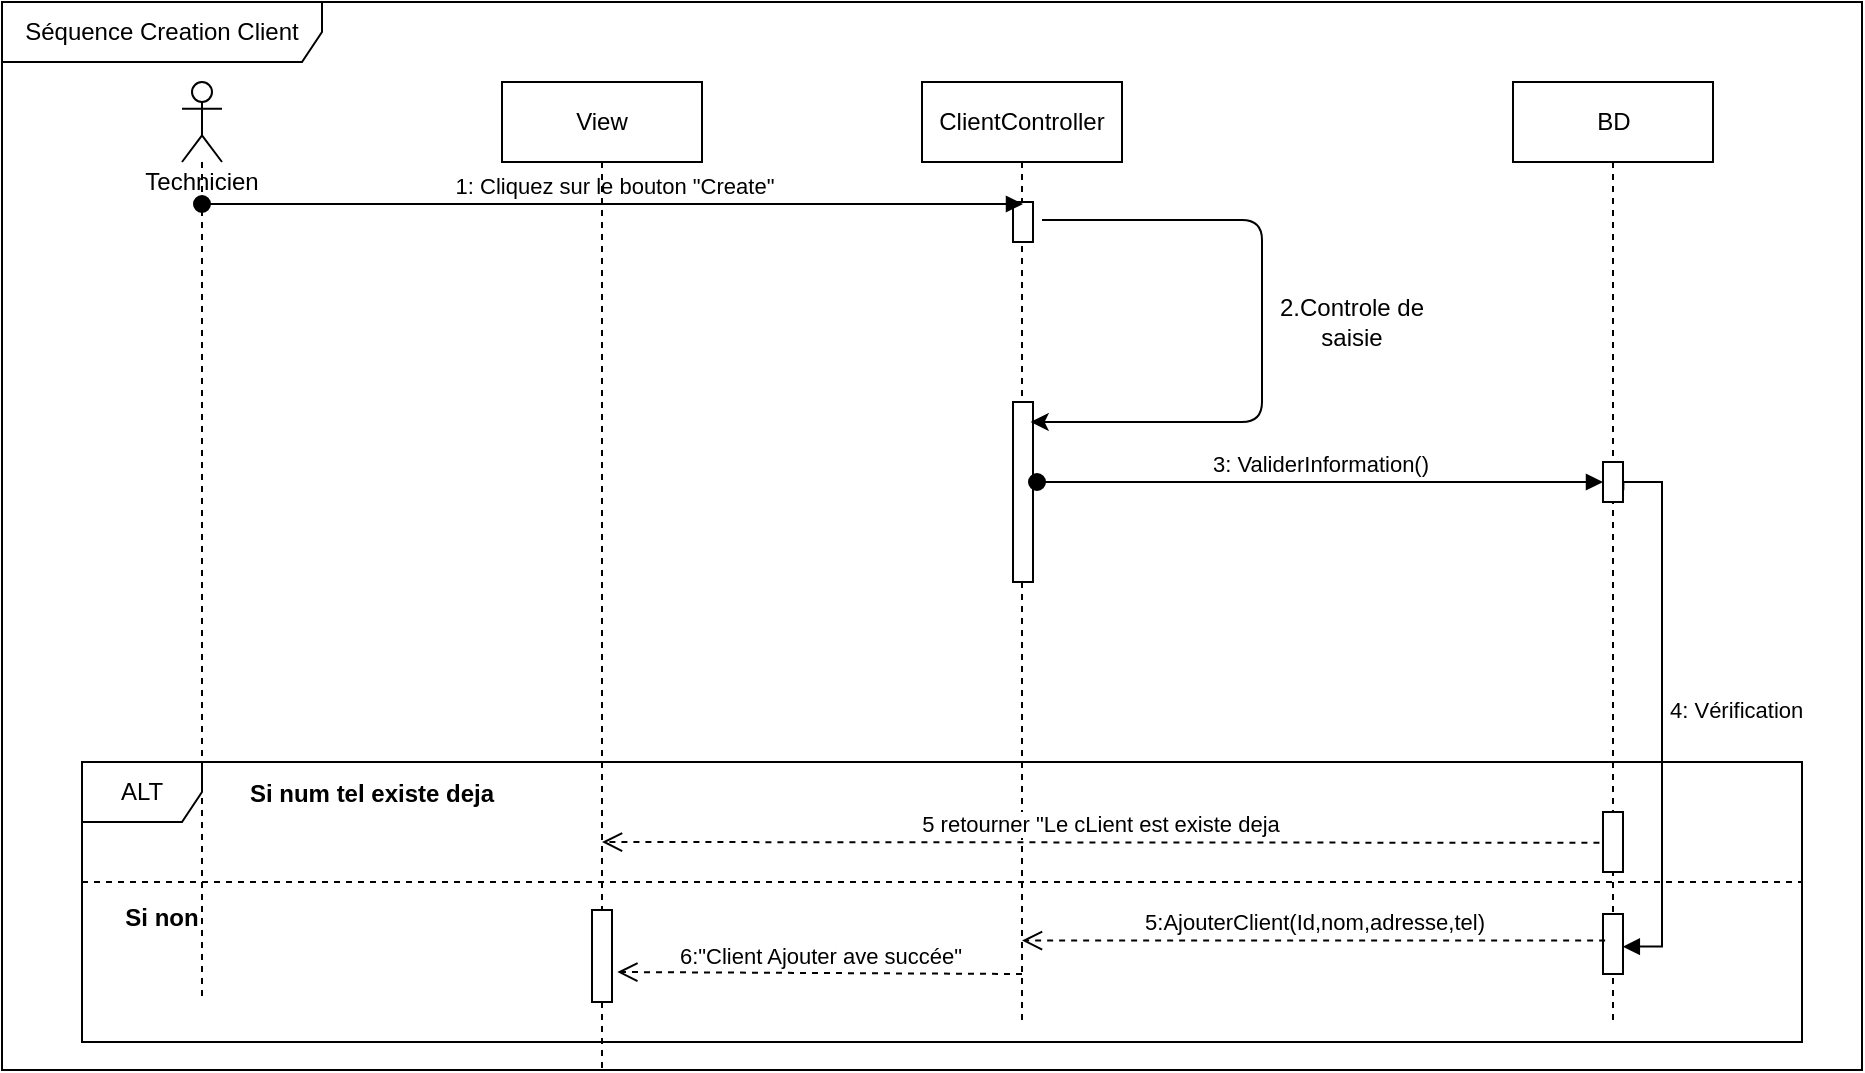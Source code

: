 <mxfile version="13.9.9" type="device"><diagram id="PPM3MHvj5HwRiViiXxSZ" name="Page-1"><mxGraphModel dx="2378" dy="1140" grid="1" gridSize="10" guides="1" tooltips="1" connect="1" arrows="1" fold="1" page="1" pageScale="1" pageWidth="827" pageHeight="1169" math="0" shadow="0"><root><mxCell id="0"/><mxCell id="1" parent="0"/><mxCell id="hHjld_C3wj8VmWxc9neF-2" value="Séquence Creation Client" style="shape=umlFrame;whiteSpace=wrap;html=1;width=160;height=30;" parent="1" vertex="1"><mxGeometry x="-110" y="40" width="930" height="534" as="geometry"/></mxCell><mxCell id="nLbJLyKWtzVu3Y3nt17M-3" value="Technicien" style="shape=umlLifeline;participant=umlActor;perimeter=lifelinePerimeter;whiteSpace=wrap;html=1;container=1;collapsible=0;recursiveResize=0;verticalAlign=top;spacingTop=36;outlineConnect=0;" parent="1" vertex="1"><mxGeometry x="-20" y="80" width="20" height="460" as="geometry"/></mxCell><mxCell id="nLbJLyKWtzVu3Y3nt17M-4" value="ClientController" style="shape=umlLifeline;perimeter=lifelinePerimeter;whiteSpace=wrap;html=1;container=1;collapsible=0;recursiveResize=0;outlineConnect=0;" parent="1" vertex="1"><mxGeometry x="350" y="80" width="100" height="470" as="geometry"/></mxCell><mxCell id="nLbJLyKWtzVu3Y3nt17M-5" value="BD" style="shape=umlLifeline;perimeter=lifelinePerimeter;whiteSpace=wrap;html=1;container=1;collapsible=0;recursiveResize=0;outlineConnect=0;" parent="1" vertex="1"><mxGeometry x="645.5" y="80" width="100" height="470" as="geometry"/></mxCell><mxCell id="nLbJLyKWtzVu3Y3nt17M-6" value="" style="html=1;points=[];perimeter=orthogonalPerimeter;" parent="1" vertex="1"><mxGeometry x="395.5" y="140" width="10" height="20" as="geometry"/></mxCell><mxCell id="nLbJLyKWtzVu3Y3nt17M-7" value="" style="html=1;points=[];perimeter=orthogonalPerimeter;" parent="1" vertex="1"><mxGeometry x="395.5" y="240" width="10" height="90" as="geometry"/></mxCell><mxCell id="nLbJLyKWtzVu3Y3nt17M-8" value="1: Cliquez sur le bouton &quot;Create&quot;" style="html=1;verticalAlign=bottom;startArrow=oval;endArrow=block;startSize=8;" parent="1" source="nLbJLyKWtzVu3Y3nt17M-3" edge="1"><mxGeometry relative="1" as="geometry"><mxPoint x="130" y="141" as="sourcePoint"/><mxPoint x="400.5" y="141" as="targetPoint"/></mxGeometry></mxCell><mxCell id="nLbJLyKWtzVu3Y3nt17M-15" value="" style="html=1;points=[];perimeter=orthogonalPerimeter;" parent="1" vertex="1"><mxGeometry x="690.5" y="270" width="10" height="20" as="geometry"/></mxCell><mxCell id="nLbJLyKWtzVu3Y3nt17M-17" value="4: Vérification" style="edgeStyle=orthogonalEdgeStyle;html=1;align=left;spacingLeft=2;endArrow=block;rounded=0;exitX=1.016;exitY=0.707;exitDx=0;exitDy=0;exitPerimeter=0;entryX=0.992;entryY=0.544;entryDx=0;entryDy=0;entryPerimeter=0;" parent="1" source="nLbJLyKWtzVu3Y3nt17M-15" target="WCwUkouiocobACCm8N7K-11" edge="1"><mxGeometry relative="1" as="geometry"><mxPoint x="-14.5" y="220" as="sourcePoint"/><Array as="points"><mxPoint x="701" y="280"/><mxPoint x="720" y="280"/><mxPoint x="720" y="512"/></Array><mxPoint x="701" y="300" as="targetPoint"/></mxGeometry></mxCell><mxCell id="nLbJLyKWtzVu3Y3nt17M-18" value="3: ValiderInformation()" style="html=1;verticalAlign=bottom;startArrow=oval;endArrow=block;startSize=8;" parent="1" target="nLbJLyKWtzVu3Y3nt17M-15" edge="1"><mxGeometry relative="1" as="geometry"><mxPoint x="407.5" y="280" as="sourcePoint"/><mxPoint x="692.5" y="280" as="targetPoint"/></mxGeometry></mxCell><mxCell id="WCwUkouiocobACCm8N7K-3" value="View" style="shape=umlLifeline;perimeter=lifelinePerimeter;whiteSpace=wrap;html=1;container=1;collapsible=0;recursiveResize=0;outlineConnect=0;" parent="1" vertex="1"><mxGeometry x="140" y="80" width="100" height="494" as="geometry"/></mxCell><mxCell id="Htb7jC965zjclrs6j8PP-4" value="" style="html=1;points=[];perimeter=orthogonalPerimeter;" vertex="1" parent="WCwUkouiocobACCm8N7K-3"><mxGeometry x="45" y="414" width="10" height="46" as="geometry"/></mxCell><mxCell id="WCwUkouiocobACCm8N7K-4" value="ALT" style="shape=umlFrame;whiteSpace=wrap;html=1;" parent="1" vertex="1"><mxGeometry x="-70" y="420" width="860" height="140" as="geometry"/></mxCell><mxCell id="WCwUkouiocobACCm8N7K-5" value="Si num tel existe deja" style="text;align=center;fontStyle=1;verticalAlign=middle;spacingLeft=3;spacingRight=3;strokeColor=none;rotatable=0;points=[[0,0.5],[1,0.5]];portConstraint=eastwest;dashed=1;" parent="1" vertex="1"><mxGeometry x="-40" y="420" width="230" height="30" as="geometry"/></mxCell><mxCell id="WCwUkouiocobACCm8N7K-6" value="Si non" style="text;align=center;fontStyle=1;verticalAlign=middle;spacingLeft=3;spacingRight=3;strokeColor=none;rotatable=0;points=[[0,0.5],[1,0.5]];portConstraint=eastwest;dashed=1;" parent="1" vertex="1"><mxGeometry x="-50" y="484" width="40" height="26" as="geometry"/></mxCell><mxCell id="WCwUkouiocobACCm8N7K-7" value="" style="html=1;points=[];perimeter=orthogonalPerimeter;" parent="1" vertex="1"><mxGeometry x="690.5" y="445" width="10" height="30" as="geometry"/></mxCell><mxCell id="WCwUkouiocobACCm8N7K-8" value="5 retourner &quot;Le cLient est existe deja" style="html=1;verticalAlign=bottom;endArrow=open;dashed=1;endSize=8;exitX=-0.179;exitY=0.514;exitDx=0;exitDy=0;exitPerimeter=0;" parent="1" source="WCwUkouiocobACCm8N7K-7" edge="1"><mxGeometry relative="1" as="geometry"><mxPoint x="300" y="520" as="sourcePoint"/><mxPoint x="190" y="460" as="targetPoint"/></mxGeometry></mxCell><mxCell id="WCwUkouiocobACCm8N7K-9" value="" style="line;strokeWidth=1;fillColor=none;align=left;verticalAlign=middle;spacingTop=-1;spacingLeft=3;spacingRight=3;rotatable=0;labelPosition=right;points=[];portConstraint=eastwest;dashed=1;" parent="1" vertex="1"><mxGeometry x="-70" y="476" width="860" height="8" as="geometry"/></mxCell><mxCell id="WCwUkouiocobACCm8N7K-11" value="" style="html=1;points=[];perimeter=orthogonalPerimeter;" parent="1" vertex="1"><mxGeometry x="690.5" y="496" width="10" height="30" as="geometry"/></mxCell><mxCell id="WCwUkouiocobACCm8N7K-12" value="5:AjouterClient(Id,nom,adresse,tel)" style="html=1;verticalAlign=bottom;endArrow=open;dashed=1;endSize=8;exitX=0.107;exitY=0.443;exitDx=0;exitDy=0;exitPerimeter=0;" parent="1" source="WCwUkouiocobACCm8N7K-11" edge="1" target="nLbJLyKWtzVu3Y3nt17M-4"><mxGeometry relative="1" as="geometry"><mxPoint x="260" y="480" as="sourcePoint"/><mxPoint x="190" y="509" as="targetPoint"/></mxGeometry></mxCell><mxCell id="Htb7jC965zjclrs6j8PP-1" value="" style="endArrow=classic;html=1;exitX=1.45;exitY=0.45;exitDx=0;exitDy=0;exitPerimeter=0;entryX=0.883;entryY=0.111;entryDx=0;entryDy=0;entryPerimeter=0;" edge="1" parent="1" source="nLbJLyKWtzVu3Y3nt17M-6" target="nLbJLyKWtzVu3Y3nt17M-7"><mxGeometry width="50" height="50" relative="1" as="geometry"><mxPoint x="470" y="175" as="sourcePoint"/><mxPoint x="410" y="250" as="targetPoint"/><Array as="points"><mxPoint x="520" y="149"/><mxPoint x="520" y="250"/></Array></mxGeometry></mxCell><mxCell id="Htb7jC965zjclrs6j8PP-2" value="2.Controle de saisie" style="text;html=1;strokeColor=none;fillColor=none;align=center;verticalAlign=middle;whiteSpace=wrap;rounded=0;" vertex="1" parent="1"><mxGeometry x="520" y="190" width="90" height="20" as="geometry"/></mxCell><mxCell id="Htb7jC965zjclrs6j8PP-5" value="6:&quot;Client Ajouter ave succée&quot;" style="html=1;verticalAlign=bottom;endArrow=open;dashed=1;endSize=8;entryX=1.267;entryY=0.674;entryDx=0;entryDy=0;entryPerimeter=0;" edge="1" parent="1" target="Htb7jC965zjclrs6j8PP-4"><mxGeometry relative="1" as="geometry"><mxPoint x="400" y="526" as="sourcePoint"/><mxPoint x="203.874" y="526" as="targetPoint"/></mxGeometry></mxCell></root></mxGraphModel></diagram></mxfile>